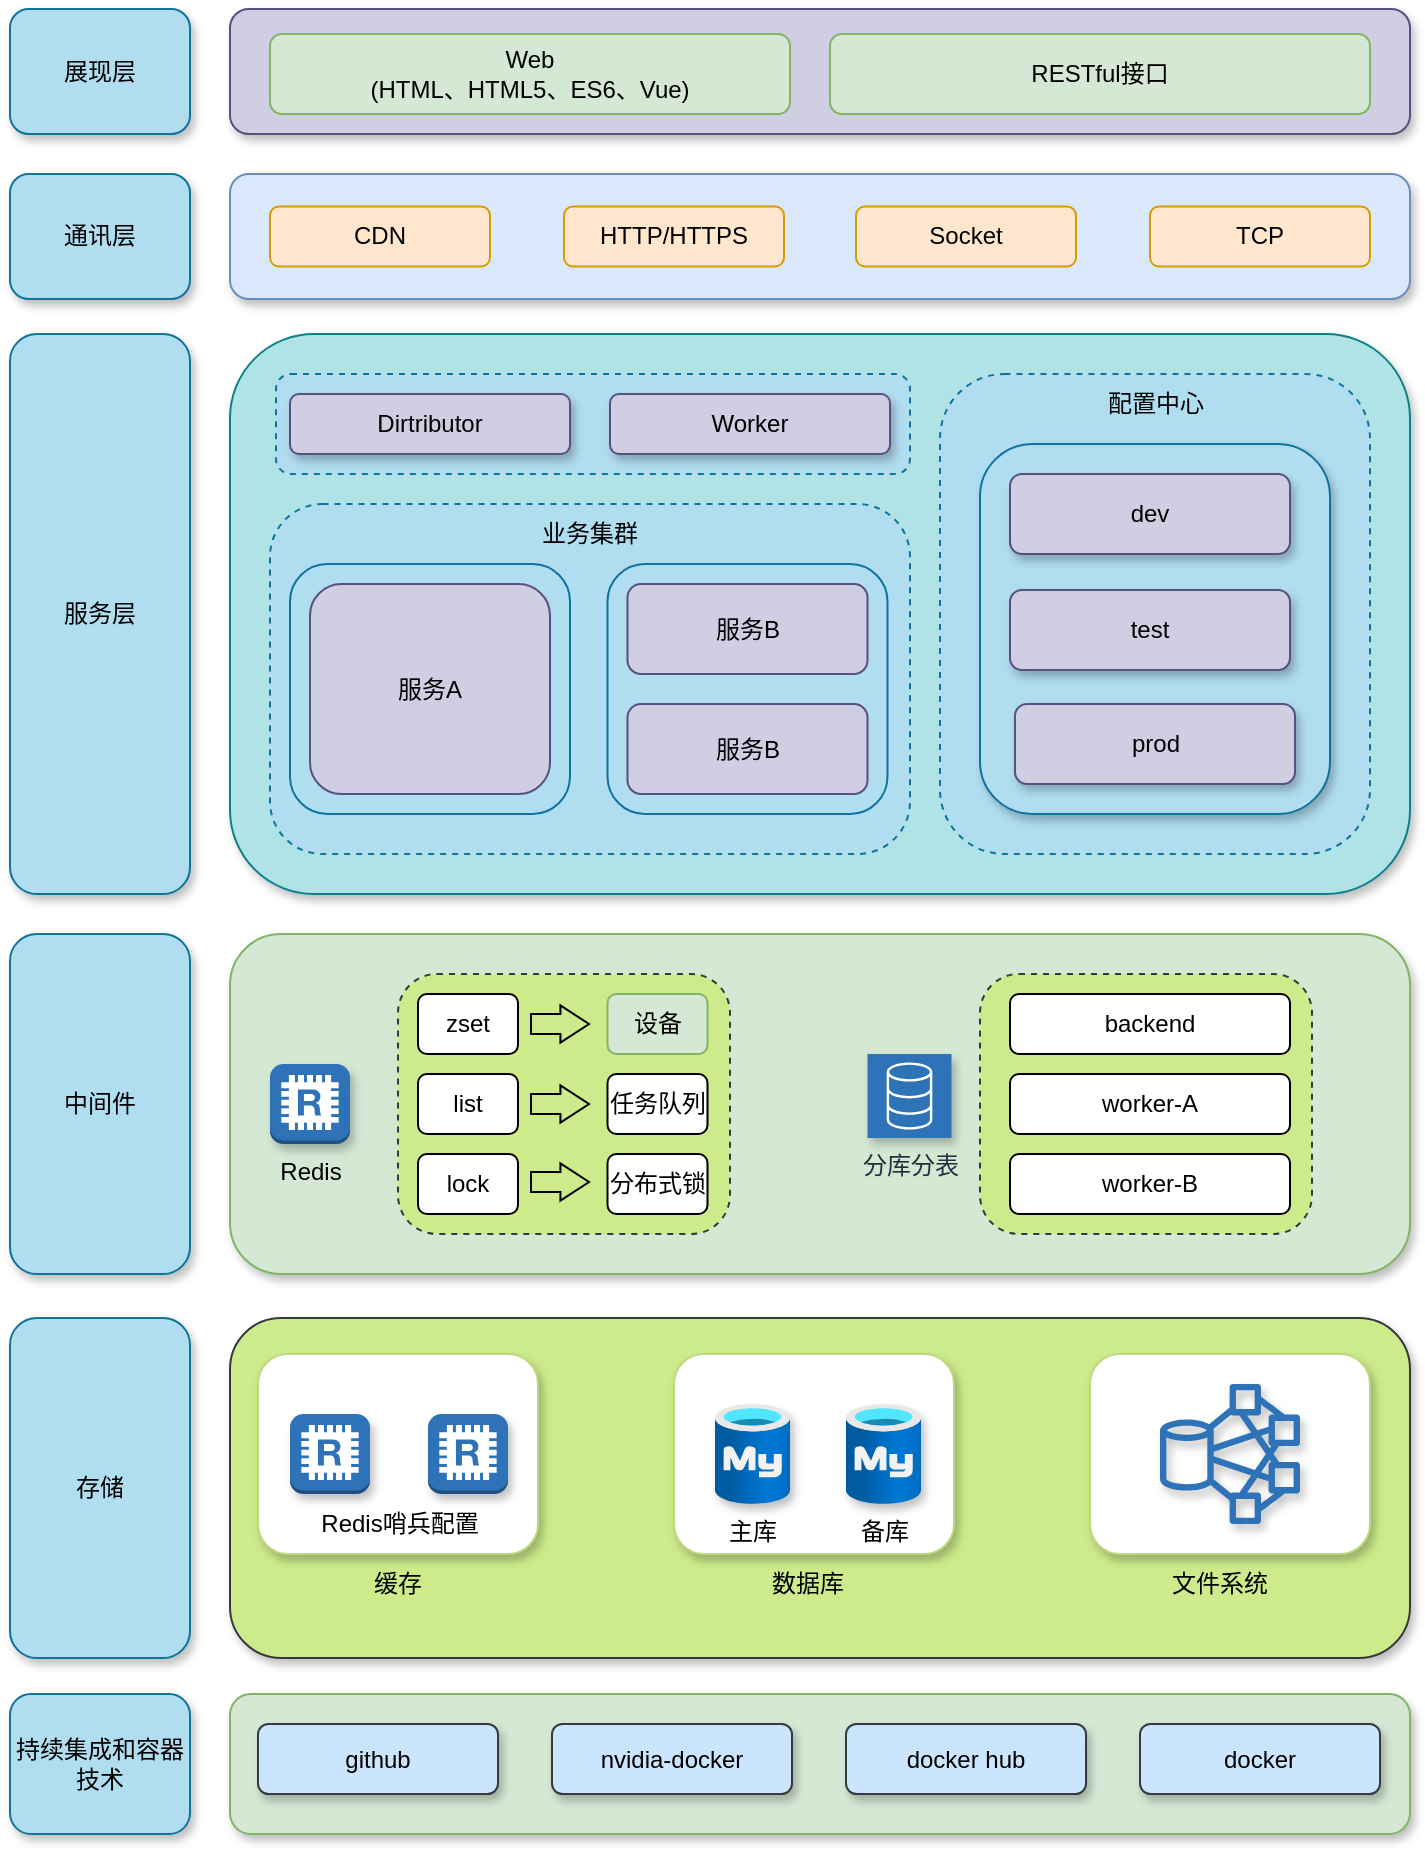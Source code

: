 <mxfile version="20.2.7" type="github">
  <diagram id="GtY6LZ8zVbbmF7SxlaTn" name="第 1 页">
    <mxGraphModel dx="1426" dy="768" grid="1" gridSize="10" guides="1" tooltips="1" connect="1" arrows="1" fold="1" page="1" pageScale="1" pageWidth="827" pageHeight="1169" math="0" shadow="0">
      <root>
        <mxCell id="0" />
        <mxCell id="1" parent="0" />
        <mxCell id="Mfqnt5UqTSs0oD8md9hm-98" value="" style="rounded=1;whiteSpace=wrap;html=1;shadow=1;sketch=0;fillColor=#D5E8D4;strokeColor=#82b366;gradientColor=#D5E8D4;" vertex="1" parent="1">
          <mxGeometry x="130" y="870" width="590" height="70" as="geometry" />
        </mxCell>
        <mxCell id="Mfqnt5UqTSs0oD8md9hm-97" value="" style="rounded=1;whiteSpace=wrap;html=1;shadow=1;sketch=0;fillColor=#cdeb8b;strokeColor=#36393d;" vertex="1" parent="1">
          <mxGeometry x="130" y="682" width="590" height="170" as="geometry" />
        </mxCell>
        <mxCell id="Mfqnt5UqTSs0oD8md9hm-70" value="" style="rounded=1;whiteSpace=wrap;html=1;shadow=1;sketch=0;fillColor=#D5E8D4;strokeColor=#82b366;gradientColor=#D5E8D4;" vertex="1" parent="1">
          <mxGeometry x="130" y="490" width="590" height="170" as="geometry" />
        </mxCell>
        <mxCell id="Mfqnt5UqTSs0oD8md9hm-45" value="" style="rounded=1;whiteSpace=wrap;html=1;shadow=1;sketch=0;fillColor=#b0e3e6;strokeColor=#0e8088;" vertex="1" parent="1">
          <mxGeometry x="130" y="190" width="590" height="280" as="geometry" />
        </mxCell>
        <mxCell id="Mfqnt5UqTSs0oD8md9hm-42" value="" style="rounded=1;whiteSpace=wrap;html=1;shadow=1;sketch=0;fillColor=#dae8fc;strokeColor=#6c8ebf;" vertex="1" parent="1">
          <mxGeometry x="130" y="110" width="590" height="62.5" as="geometry" />
        </mxCell>
        <mxCell id="Mfqnt5UqTSs0oD8md9hm-39" value="" style="rounded=1;whiteSpace=wrap;html=1;shadow=1;sketch=0;fillColor=#d0cee2;strokeColor=#56517e;" vertex="1" parent="1">
          <mxGeometry x="130" y="27.5" width="590" height="62.5" as="geometry" />
        </mxCell>
        <mxCell id="Mfqnt5UqTSs0oD8md9hm-1" value="Web&lt;br&gt;(HTML、HTML5、ES6、Vue)" style="rounded=1;whiteSpace=wrap;html=1;fillColor=#d5e8d4;strokeColor=#82b366;" vertex="1" parent="1">
          <mxGeometry x="150" y="40" width="260" height="40" as="geometry" />
        </mxCell>
        <mxCell id="Mfqnt5UqTSs0oD8md9hm-2" value="RESTful接口" style="rounded=1;whiteSpace=wrap;html=1;fillColor=#d5e8d4;strokeColor=#82b366;" vertex="1" parent="1">
          <mxGeometry x="430" y="40" width="270" height="40" as="geometry" />
        </mxCell>
        <mxCell id="Mfqnt5UqTSs0oD8md9hm-3" value="CDN" style="rounded=1;whiteSpace=wrap;html=1;fillColor=#ffe6cc;strokeColor=#d79b00;" vertex="1" parent="1">
          <mxGeometry x="150" y="126.25" width="110" height="30" as="geometry" />
        </mxCell>
        <mxCell id="Mfqnt5UqTSs0oD8md9hm-4" value="HTTP/HTTPS" style="rounded=1;whiteSpace=wrap;html=1;fillColor=#ffe6cc;strokeColor=#d79b00;" vertex="1" parent="1">
          <mxGeometry x="297" y="126.25" width="110" height="30" as="geometry" />
        </mxCell>
        <mxCell id="Mfqnt5UqTSs0oD8md9hm-5" value="Socket" style="rounded=1;whiteSpace=wrap;html=1;fillColor=#ffe6cc;strokeColor=#d79b00;" vertex="1" parent="1">
          <mxGeometry x="443" y="126.25" width="110" height="30" as="geometry" />
        </mxCell>
        <mxCell id="Mfqnt5UqTSs0oD8md9hm-6" value="TCP" style="rounded=1;whiteSpace=wrap;html=1;fillColor=#ffe6cc;strokeColor=#d79b00;" vertex="1" parent="1">
          <mxGeometry x="590" y="126.25" width="110" height="30" as="geometry" />
        </mxCell>
        <mxCell id="Mfqnt5UqTSs0oD8md9hm-7" value="" style="rounded=1;whiteSpace=wrap;html=1;dashed=1;fillColor=#b1ddf0;strokeColor=#10739e;" vertex="1" parent="1">
          <mxGeometry x="150" y="275" width="320" height="175" as="geometry" />
        </mxCell>
        <mxCell id="Mfqnt5UqTSs0oD8md9hm-8" value="业务集群" style="text;html=1;strokeColor=none;fillColor=none;align=center;verticalAlign=middle;whiteSpace=wrap;rounded=0;" vertex="1" parent="1">
          <mxGeometry x="280" y="275" width="60" height="30" as="geometry" />
        </mxCell>
        <mxCell id="Mfqnt5UqTSs0oD8md9hm-9" value="" style="rounded=1;whiteSpace=wrap;html=1;fillColor=#b1ddf0;strokeColor=#10739e;" vertex="1" parent="1">
          <mxGeometry x="160" y="305" width="140" height="125" as="geometry" />
        </mxCell>
        <mxCell id="Mfqnt5UqTSs0oD8md9hm-10" value="服务A" style="rounded=1;whiteSpace=wrap;html=1;fillColor=#d0cee2;strokeColor=#56517e;" vertex="1" parent="1">
          <mxGeometry x="170" y="315" width="120" height="105" as="geometry" />
        </mxCell>
        <mxCell id="Mfqnt5UqTSs0oD8md9hm-12" value="Redis" style="outlineConnect=0;dashed=0;verticalLabelPosition=bottom;verticalAlign=top;align=center;html=1;shape=mxgraph.aws3.redis;fillColor=#2E73B8;gradientColor=none;sketch=0;shadow=1;" vertex="1" parent="1">
          <mxGeometry x="150" y="555" width="40" height="40" as="geometry" />
        </mxCell>
        <mxCell id="Mfqnt5UqTSs0oD8md9hm-13" value="" style="rounded=1;whiteSpace=wrap;html=1;dashed=1;fillColor=#cdeb8b;strokeColor=#36393d;" vertex="1" parent="1">
          <mxGeometry x="214" y="510" width="166" height="130" as="geometry" />
        </mxCell>
        <mxCell id="Mfqnt5UqTSs0oD8md9hm-77" style="edgeStyle=orthogonalEdgeStyle;shape=flexArrow;rounded=0;orthogonalLoop=1;jettySize=auto;html=1;endWidth=7.619;endSize=4.429;" edge="1" parent="1">
          <mxGeometry relative="1" as="geometry">
            <mxPoint x="280" y="535" as="sourcePoint" />
            <mxPoint x="310" y="535" as="targetPoint" />
          </mxGeometry>
        </mxCell>
        <mxCell id="Mfqnt5UqTSs0oD8md9hm-14" value="zset" style="rounded=1;whiteSpace=wrap;html=1;" vertex="1" parent="1">
          <mxGeometry x="224" y="520" width="50" height="30" as="geometry" />
        </mxCell>
        <mxCell id="Mfqnt5UqTSs0oD8md9hm-15" value="list" style="rounded=1;whiteSpace=wrap;html=1;" vertex="1" parent="1">
          <mxGeometry x="224" y="560" width="50" height="30" as="geometry" />
        </mxCell>
        <mxCell id="Mfqnt5UqTSs0oD8md9hm-16" value="lock" style="rounded=1;whiteSpace=wrap;html=1;" vertex="1" parent="1">
          <mxGeometry x="224" y="600" width="50" height="30" as="geometry" />
        </mxCell>
        <mxCell id="Mfqnt5UqTSs0oD8md9hm-17" value="分库分表" style="sketch=0;outlineConnect=0;fontColor=#232F3E;gradientColor=#2E73B8;gradientDirection=north;fillColor=#2E73B8;strokeColor=#ffffff;dashed=0;verticalLabelPosition=bottom;verticalAlign=top;align=center;html=1;fontSize=12;fontStyle=0;aspect=fixed;shape=mxgraph.aws4.resourceIcon;resIcon=mxgraph.aws4.database;shadow=1;" vertex="1" parent="1">
          <mxGeometry x="448.75" y="550" width="42" height="42" as="geometry" />
        </mxCell>
        <mxCell id="Mfqnt5UqTSs0oD8md9hm-19" value="设备" style="rounded=1;whiteSpace=wrap;html=1;fillColor=#d5e8d4;strokeColor=#82b366;" vertex="1" parent="1">
          <mxGeometry x="318.75" y="520" width="50" height="30" as="geometry" />
        </mxCell>
        <mxCell id="Mfqnt5UqTSs0oD8md9hm-20" value="分布式锁" style="rounded=1;whiteSpace=wrap;html=1;" vertex="1" parent="1">
          <mxGeometry x="318.75" y="600" width="50" height="30" as="geometry" />
        </mxCell>
        <mxCell id="Mfqnt5UqTSs0oD8md9hm-21" value="任务队列" style="rounded=1;whiteSpace=wrap;html=1;" vertex="1" parent="1">
          <mxGeometry x="318.75" y="560" width="50" height="30" as="geometry" />
        </mxCell>
        <mxCell id="Mfqnt5UqTSs0oD8md9hm-22" value="" style="rounded=1;whiteSpace=wrap;html=1;dashed=1;fillColor=#cdeb8b;strokeColor=#36393d;" vertex="1" parent="1">
          <mxGeometry x="505" y="510" width="166" height="130" as="geometry" />
        </mxCell>
        <mxCell id="Mfqnt5UqTSs0oD8md9hm-25" value="backend" style="rounded=1;whiteSpace=wrap;html=1;fillColor=#FFFFFF;gradientColor=#FFFFFF;" vertex="1" parent="1">
          <mxGeometry x="520" y="520" width="140" height="30" as="geometry" />
        </mxCell>
        <mxCell id="Mfqnt5UqTSs0oD8md9hm-26" value="worker-A" style="rounded=1;whiteSpace=wrap;html=1;fillColor=#FFFFFF;gradientColor=#FFFFFF;" vertex="1" parent="1">
          <mxGeometry x="520" y="560" width="140" height="30" as="geometry" />
        </mxCell>
        <mxCell id="Mfqnt5UqTSs0oD8md9hm-27" value="worker-B" style="rounded=1;whiteSpace=wrap;html=1;fillColor=#FFFFFF;gradientColor=#FFFFFF;glass=0;" vertex="1" parent="1">
          <mxGeometry x="520" y="600" width="140" height="30" as="geometry" />
        </mxCell>
        <mxCell id="Mfqnt5UqTSs0oD8md9hm-36" value="docker" style="rounded=1;whiteSpace=wrap;html=1;shadow=1;sketch=0;fillColor=#cce5ff;strokeColor=#36393d;" vertex="1" parent="1">
          <mxGeometry x="585" y="885" width="120" height="35" as="geometry" />
        </mxCell>
        <mxCell id="Mfqnt5UqTSs0oD8md9hm-37" value="docker hub" style="rounded=1;whiteSpace=wrap;html=1;shadow=1;sketch=0;fillColor=#cce5ff;strokeColor=#36393d;" vertex="1" parent="1">
          <mxGeometry x="438" y="885" width="120" height="35" as="geometry" />
        </mxCell>
        <mxCell id="Mfqnt5UqTSs0oD8md9hm-38" value="github" style="rounded=1;whiteSpace=wrap;html=1;shadow=1;sketch=0;fillColor=#cce5ff;strokeColor=#36393d;" vertex="1" parent="1">
          <mxGeometry x="144" y="885" width="120" height="35" as="geometry" />
        </mxCell>
        <mxCell id="Mfqnt5UqTSs0oD8md9hm-40" value="展现层" style="rounded=1;whiteSpace=wrap;html=1;shadow=1;sketch=0;fillColor=#b1ddf0;strokeColor=#10739e;" vertex="1" parent="1">
          <mxGeometry x="20" y="27.5" width="90" height="62.5" as="geometry" />
        </mxCell>
        <mxCell id="Mfqnt5UqTSs0oD8md9hm-41" value="通讯层" style="rounded=1;whiteSpace=wrap;html=1;shadow=1;sketch=0;fillColor=#b1ddf0;strokeColor=#10739e;" vertex="1" parent="1">
          <mxGeometry x="20" y="110" width="90" height="62.5" as="geometry" />
        </mxCell>
        <mxCell id="Mfqnt5UqTSs0oD8md9hm-43" value="服务层" style="rounded=1;whiteSpace=wrap;html=1;shadow=1;sketch=0;fillColor=#b1ddf0;strokeColor=#10739e;" vertex="1" parent="1">
          <mxGeometry x="20" y="190" width="90" height="280" as="geometry" />
        </mxCell>
        <mxCell id="Mfqnt5UqTSs0oD8md9hm-47" value="" style="rounded=1;whiteSpace=wrap;html=1;fillColor=#b1ddf0;strokeColor=#10739e;" vertex="1" parent="1">
          <mxGeometry x="318.75" y="305" width="140" height="125" as="geometry" />
        </mxCell>
        <mxCell id="Mfqnt5UqTSs0oD8md9hm-48" value="服务B" style="rounded=1;whiteSpace=wrap;html=1;fillColor=#d0cee2;strokeColor=#56517e;" vertex="1" parent="1">
          <mxGeometry x="328.75" y="315" width="120" height="45" as="geometry" />
        </mxCell>
        <mxCell id="Mfqnt5UqTSs0oD8md9hm-49" value="服务B" style="rounded=1;whiteSpace=wrap;html=1;fillColor=#d0cee2;strokeColor=#56517e;" vertex="1" parent="1">
          <mxGeometry x="328.75" y="375" width="120" height="45" as="geometry" />
        </mxCell>
        <mxCell id="Mfqnt5UqTSs0oD8md9hm-51" value="" style="rounded=1;whiteSpace=wrap;html=1;dashed=1;fillColor=#b1ddf0;strokeColor=#10739e;" vertex="1" parent="1">
          <mxGeometry x="153" y="210" width="317" height="50" as="geometry" />
        </mxCell>
        <mxCell id="Mfqnt5UqTSs0oD8md9hm-52" value="Dirtributor" style="rounded=1;whiteSpace=wrap;html=1;shadow=1;sketch=0;fillColor=#d0cee2;strokeColor=#56517e;" vertex="1" parent="1">
          <mxGeometry x="160" y="220" width="140" height="30" as="geometry" />
        </mxCell>
        <mxCell id="Mfqnt5UqTSs0oD8md9hm-53" value="Worker" style="rounded=1;whiteSpace=wrap;html=1;shadow=1;sketch=0;fillColor=#d0cee2;strokeColor=#56517e;" vertex="1" parent="1">
          <mxGeometry x="320" y="220" width="140" height="30" as="geometry" />
        </mxCell>
        <mxCell id="Mfqnt5UqTSs0oD8md9hm-54" value="" style="rounded=1;whiteSpace=wrap;html=1;dashed=1;fillColor=#b1ddf0;strokeColor=#10739e;" vertex="1" parent="1">
          <mxGeometry x="485" y="210" width="215" height="240" as="geometry" />
        </mxCell>
        <mxCell id="Mfqnt5UqTSs0oD8md9hm-55" value="配置中心" style="text;html=1;strokeColor=none;fillColor=none;align=center;verticalAlign=middle;whiteSpace=wrap;rounded=0;" vertex="1" parent="1">
          <mxGeometry x="562.5" y="210" width="60" height="30" as="geometry" />
        </mxCell>
        <mxCell id="Mfqnt5UqTSs0oD8md9hm-56" value="" style="rounded=1;whiteSpace=wrap;html=1;shadow=1;sketch=0;fillColor=#b1ddf0;strokeColor=#10739e;" vertex="1" parent="1">
          <mxGeometry x="505" y="245" width="175" height="185" as="geometry" />
        </mxCell>
        <mxCell id="Mfqnt5UqTSs0oD8md9hm-57" value="dev" style="rounded=1;whiteSpace=wrap;html=1;shadow=1;sketch=0;fillColor=#d0cee2;strokeColor=#56517e;" vertex="1" parent="1">
          <mxGeometry x="520" y="260" width="140" height="40" as="geometry" />
        </mxCell>
        <mxCell id="Mfqnt5UqTSs0oD8md9hm-58" value="test" style="rounded=1;whiteSpace=wrap;html=1;shadow=1;sketch=0;fillColor=#d0cee2;strokeColor=#56517e;" vertex="1" parent="1">
          <mxGeometry x="520" y="318" width="140" height="40" as="geometry" />
        </mxCell>
        <mxCell id="Mfqnt5UqTSs0oD8md9hm-59" value="prod" style="rounded=1;whiteSpace=wrap;html=1;shadow=1;sketch=0;fillColor=#d0cee2;strokeColor=#56517e;" vertex="1" parent="1">
          <mxGeometry x="522.5" y="375" width="140" height="40" as="geometry" />
        </mxCell>
        <mxCell id="Mfqnt5UqTSs0oD8md9hm-69" value="中间件" style="rounded=1;whiteSpace=wrap;html=1;shadow=1;sketch=0;fillColor=#b1ddf0;strokeColor=#10739e;" vertex="1" parent="1">
          <mxGeometry x="20" y="490" width="90" height="170" as="geometry" />
        </mxCell>
        <mxCell id="Mfqnt5UqTSs0oD8md9hm-84" style="edgeStyle=orthogonalEdgeStyle;shape=flexArrow;rounded=0;orthogonalLoop=1;jettySize=auto;html=1;endWidth=7.619;endSize=4.429;" edge="1" parent="1">
          <mxGeometry relative="1" as="geometry">
            <mxPoint x="280" y="575" as="sourcePoint" />
            <mxPoint x="310" y="575" as="targetPoint" />
          </mxGeometry>
        </mxCell>
        <mxCell id="Mfqnt5UqTSs0oD8md9hm-85" style="edgeStyle=orthogonalEdgeStyle;shape=flexArrow;rounded=0;orthogonalLoop=1;jettySize=auto;html=1;endWidth=7.619;endSize=4.429;" edge="1" parent="1">
          <mxGeometry relative="1" as="geometry">
            <mxPoint x="280" y="614" as="sourcePoint" />
            <mxPoint x="310" y="614" as="targetPoint" />
          </mxGeometry>
        </mxCell>
        <mxCell id="Mfqnt5UqTSs0oD8md9hm-87" value="存储" style="rounded=1;whiteSpace=wrap;html=1;shadow=1;sketch=0;fillColor=#b1ddf0;strokeColor=#10739e;" vertex="1" parent="1">
          <mxGeometry x="20" y="682" width="90" height="170" as="geometry" />
        </mxCell>
        <mxCell id="Mfqnt5UqTSs0oD8md9hm-100" value="" style="rounded=1;whiteSpace=wrap;html=1;shadow=1;glass=0;sketch=0;strokeColor=#BDD980;fillColor=#FFFFFF;gradientColor=#FFFFFF;" vertex="1" parent="1">
          <mxGeometry x="144" y="700" width="140" height="100" as="geometry" />
        </mxCell>
        <mxCell id="Mfqnt5UqTSs0oD8md9hm-95" value="持续集成和容器技术" style="rounded=1;whiteSpace=wrap;html=1;shadow=1;sketch=0;fillColor=#b1ddf0;strokeColor=#10739e;" vertex="1" parent="1">
          <mxGeometry x="20" y="870" width="90" height="70" as="geometry" />
        </mxCell>
        <mxCell id="Mfqnt5UqTSs0oD8md9hm-96" value="nvidia-docker" style="rounded=1;whiteSpace=wrap;html=1;shadow=1;sketch=0;fillColor=#cce5ff;strokeColor=#36393d;" vertex="1" parent="1">
          <mxGeometry x="291" y="885" width="120" height="35" as="geometry" />
        </mxCell>
        <mxCell id="Mfqnt5UqTSs0oD8md9hm-30" value="" style="outlineConnect=0;dashed=0;verticalLabelPosition=bottom;verticalAlign=top;align=center;html=1;shape=mxgraph.aws3.redis;fillColor=#2E73B8;gradientColor=none;sketch=0;shadow=1;" vertex="1" parent="1">
          <mxGeometry x="160" y="730" width="40" height="40" as="geometry" />
        </mxCell>
        <mxCell id="Mfqnt5UqTSs0oD8md9hm-31" value="" style="outlineConnect=0;dashed=0;verticalLabelPosition=bottom;verticalAlign=top;align=center;html=1;shape=mxgraph.aws3.redis;fillColor=#2E73B8;gradientColor=none;sketch=0;shadow=1;" vertex="1" parent="1">
          <mxGeometry x="229" y="730" width="40" height="40" as="geometry" />
        </mxCell>
        <mxCell id="Mfqnt5UqTSs0oD8md9hm-101" value="" style="rounded=1;whiteSpace=wrap;html=1;shadow=1;glass=0;sketch=0;strokeColor=#BDD980;fillColor=#FFFFFF;gradientColor=#FFFFFF;" vertex="1" parent="1">
          <mxGeometry x="352" y="700" width="140" height="100" as="geometry" />
        </mxCell>
        <mxCell id="Mfqnt5UqTSs0oD8md9hm-32" value="主库" style="aspect=fixed;html=1;points=[];align=center;image;fontSize=12;image=img/lib/azure2/databases/Azure_Database_MySQL_Server.svg;shadow=1;sketch=0;fillColor=#FFFFFF;gradientColor=#FFFFFF;" vertex="1" parent="1">
          <mxGeometry x="372.5" y="725" width="37.5" height="50" as="geometry" />
        </mxCell>
        <mxCell id="Mfqnt5UqTSs0oD8md9hm-33" value="备库" style="aspect=fixed;html=1;points=[];align=center;image;fontSize=12;image=img/lib/azure2/databases/Azure_Database_MySQL_Server.svg;shadow=1;sketch=0;fillColor=#FFFFFF;gradientColor=#FFFFFF;" vertex="1" parent="1">
          <mxGeometry x="438" y="725" width="37.5" height="50" as="geometry" />
        </mxCell>
        <mxCell id="Mfqnt5UqTSs0oD8md9hm-102" value="" style="rounded=1;whiteSpace=wrap;html=1;shadow=1;glass=0;sketch=0;strokeColor=#BDD980;fillColor=#FFFFFF;gradientColor=#FFFFFF;" vertex="1" parent="1">
          <mxGeometry x="560" y="700" width="140" height="100" as="geometry" />
        </mxCell>
        <mxCell id="Mfqnt5UqTSs0oD8md9hm-34" value="" style="sketch=0;outlineConnect=0;fontColor=#232F3E;gradientColor=none;fillColor=#2E73B8;strokeColor=none;dashed=0;verticalLabelPosition=bottom;verticalAlign=top;align=center;html=1;fontSize=12;fontStyle=0;aspect=fixed;pointerEvents=1;shape=mxgraph.aws4.hdfs_cluster;shadow=1;" vertex="1" parent="1">
          <mxGeometry x="595" y="715" width="70" height="70" as="geometry" />
        </mxCell>
        <mxCell id="Mfqnt5UqTSs0oD8md9hm-104" value="缓存" style="text;html=1;strokeColor=none;fillColor=none;align=center;verticalAlign=middle;whiteSpace=wrap;rounded=0;fontFamily=Helvetica;fontSize=12;fontColor=default;" vertex="1" parent="1">
          <mxGeometry x="184" y="800" width="60" height="30" as="geometry" />
        </mxCell>
        <mxCell id="Mfqnt5UqTSs0oD8md9hm-105" value="数据库" style="text;html=1;strokeColor=none;fillColor=none;align=center;verticalAlign=middle;whiteSpace=wrap;rounded=0;fontFamily=Helvetica;fontSize=12;fontColor=default;" vertex="1" parent="1">
          <mxGeometry x="388.75" y="800" width="60" height="30" as="geometry" />
        </mxCell>
        <mxCell id="Mfqnt5UqTSs0oD8md9hm-106" value="文件系统" style="text;html=1;strokeColor=none;fillColor=none;align=center;verticalAlign=middle;whiteSpace=wrap;rounded=0;fontFamily=Helvetica;fontSize=12;fontColor=default;" vertex="1" parent="1">
          <mxGeometry x="595" y="800" width="60" height="30" as="geometry" />
        </mxCell>
        <mxCell id="Mfqnt5UqTSs0oD8md9hm-108" value="Redis哨兵配置" style="text;html=1;strokeColor=none;fillColor=none;align=center;verticalAlign=middle;whiteSpace=wrap;rounded=0;fontFamily=Helvetica;fontSize=12;fontColor=default;" vertex="1" parent="1">
          <mxGeometry x="170" y="770" width="90" height="30" as="geometry" />
        </mxCell>
      </root>
    </mxGraphModel>
  </diagram>
</mxfile>
